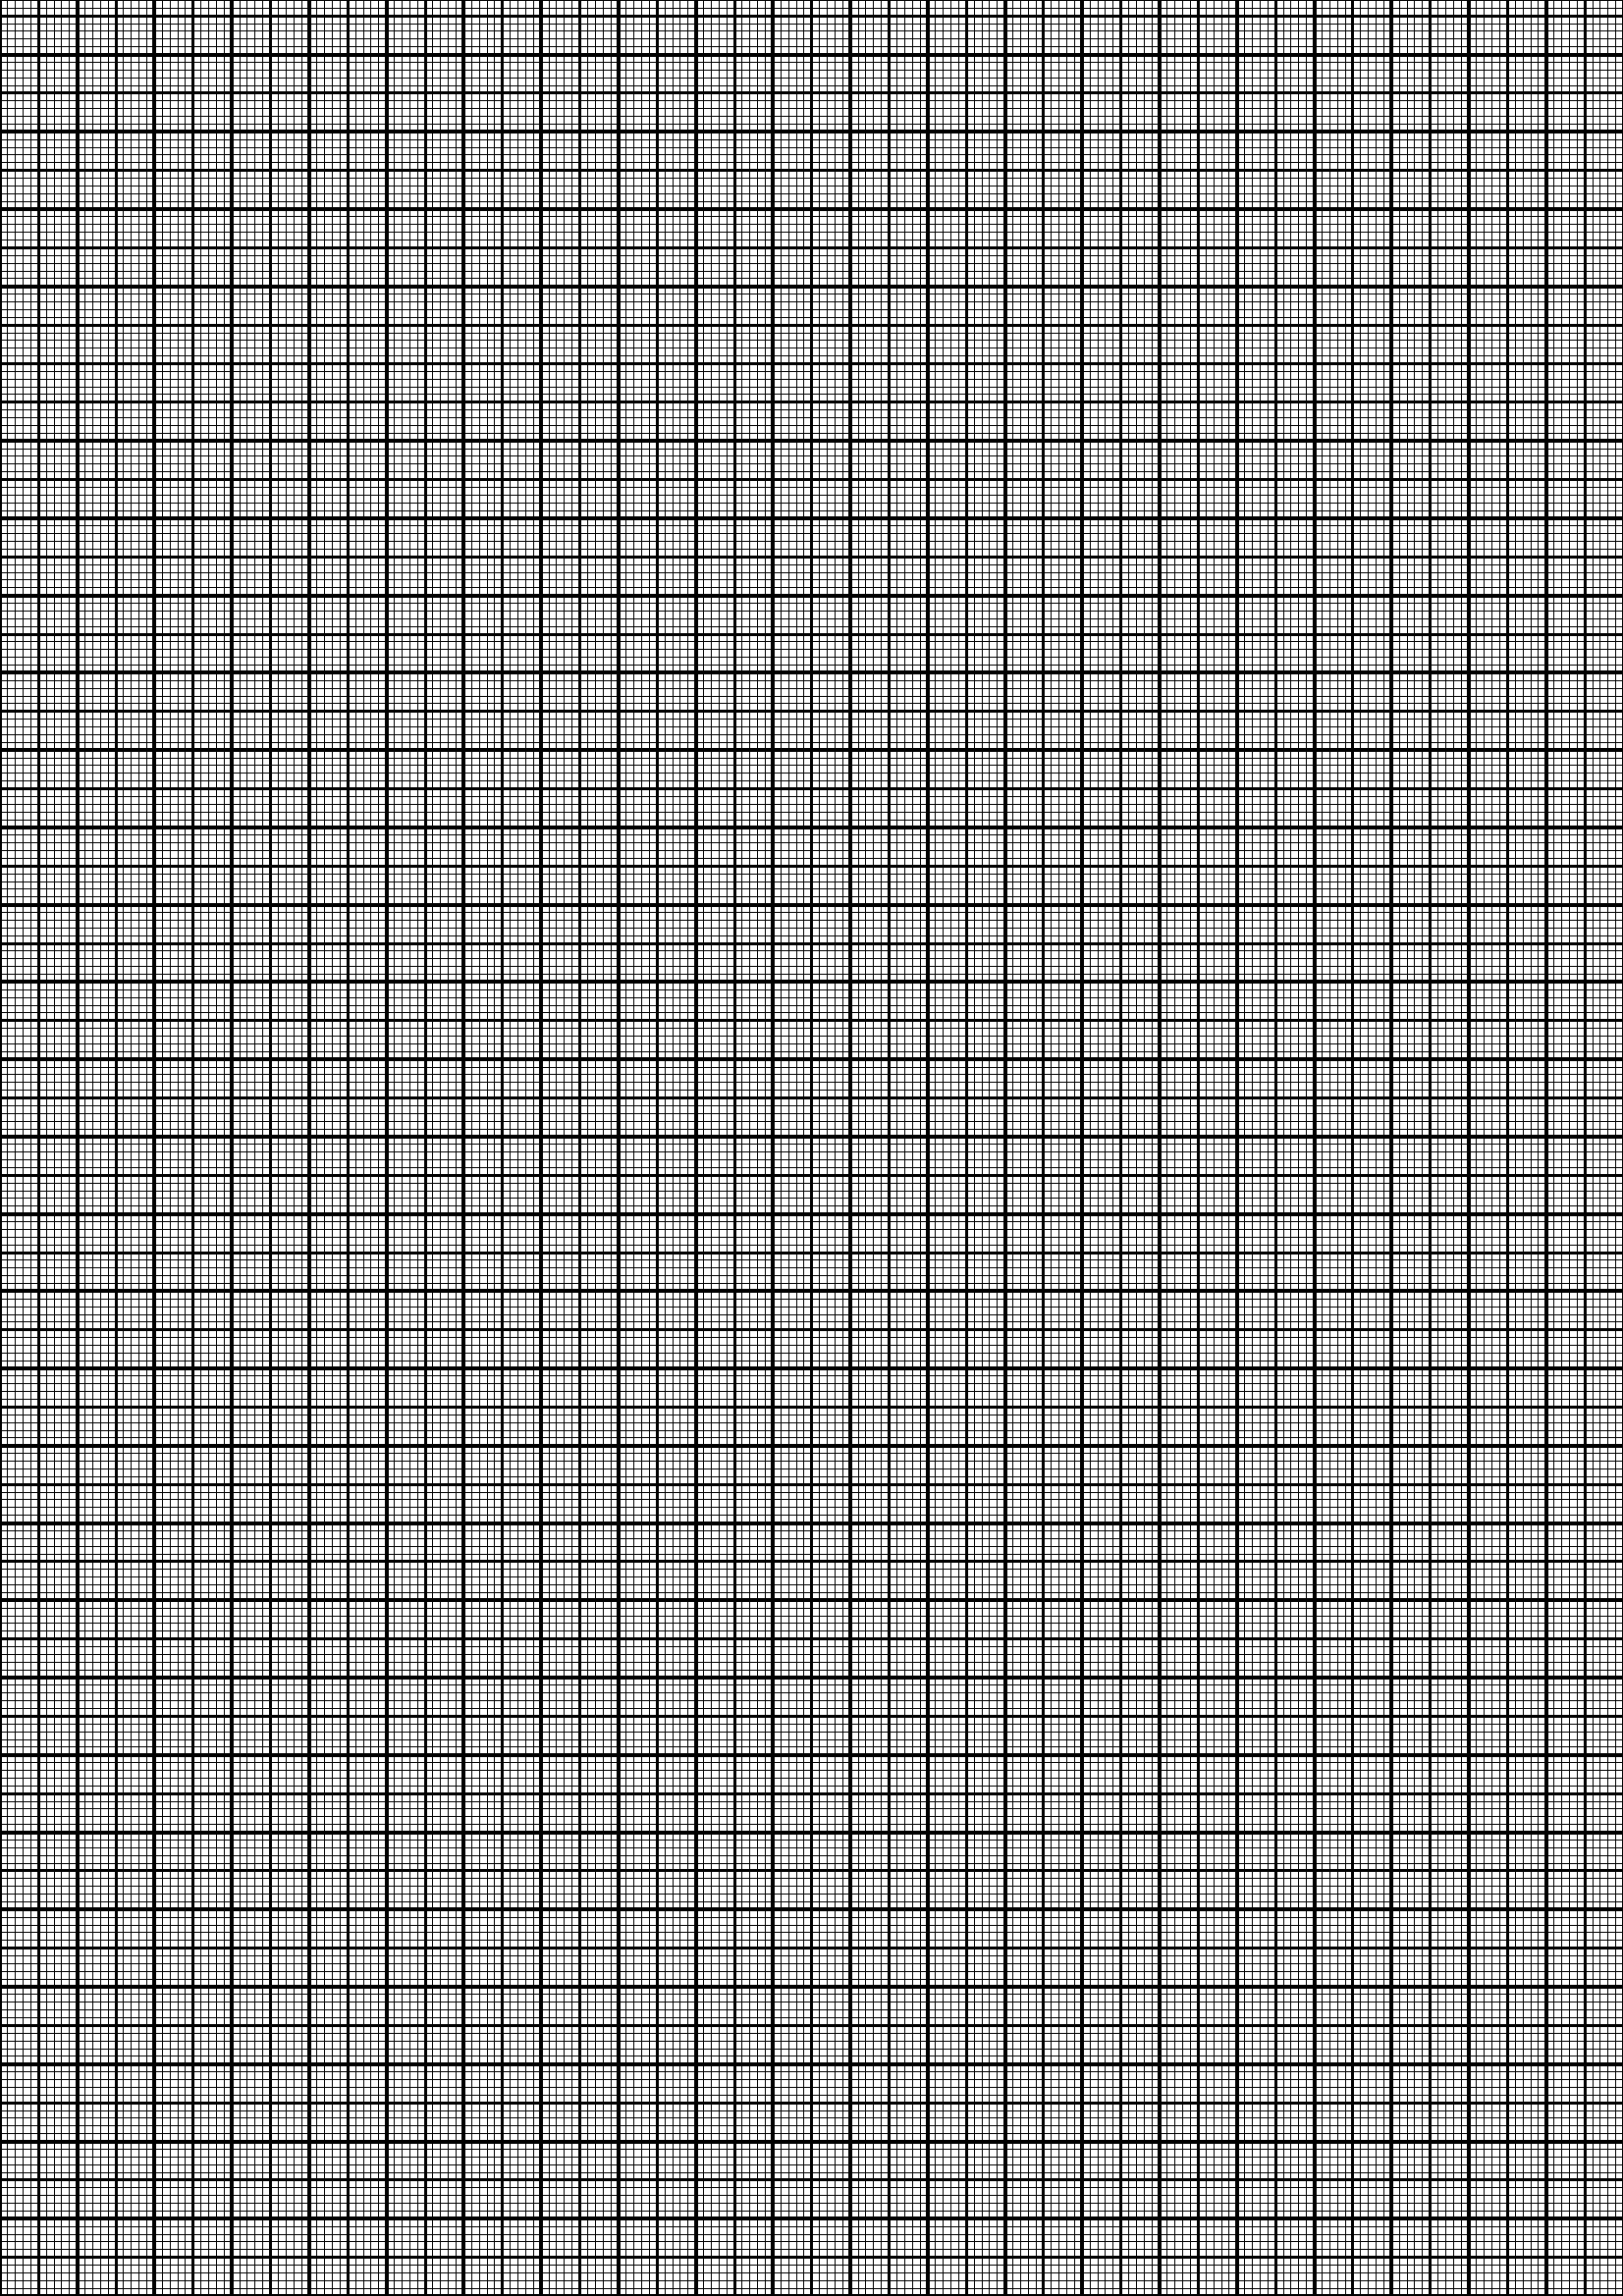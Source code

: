 prologues:=3;
unit=1mm;
paperwidth=210mm;
paperheight=297mm;
beginfig(1)
%draw (0,paperheight/2)--(paperwidth,paperheight/2);
pickup pencircle scaled 0.5mm;
for i=0 upto 21:
  draw (i*10*unit,0)--(i*10*unit,paperheight);
  %label.lrt (decimal(i),(i*10*unit,paperheight/2));
endfor;
pickup pencircle scaled 0.3mm;
for i=0 upto 42:
  draw (i*5*unit,0)--(i*5*unit,paperheight);
endfor;
pickup pencircle scaled 0.1mm;
for i=0 upto 210:
  draw (i*unit,0)--(i*unit,paperheight);
endfor;
%draw (paperwidth/2,0)--(paperwidth/2,paperheight);

pickup pencircle scaled 0.5mm;
for i=0 upto 29:
  draw (0,i*10*unit)--(paperwidth,i*10*unit);
endfor;
pickup pencircle scaled 0.3mm;
for i=0 upto (29*2+1):
  draw (0,i*5*unit)--(paperwidth,i*5*unit);
endfor;

pickup pencircle scaled 0.1mm;
for i=0 upto 297:
  draw (0,i*unit)--(paperwidth,i*unit);
endfor;
endfig;
end

